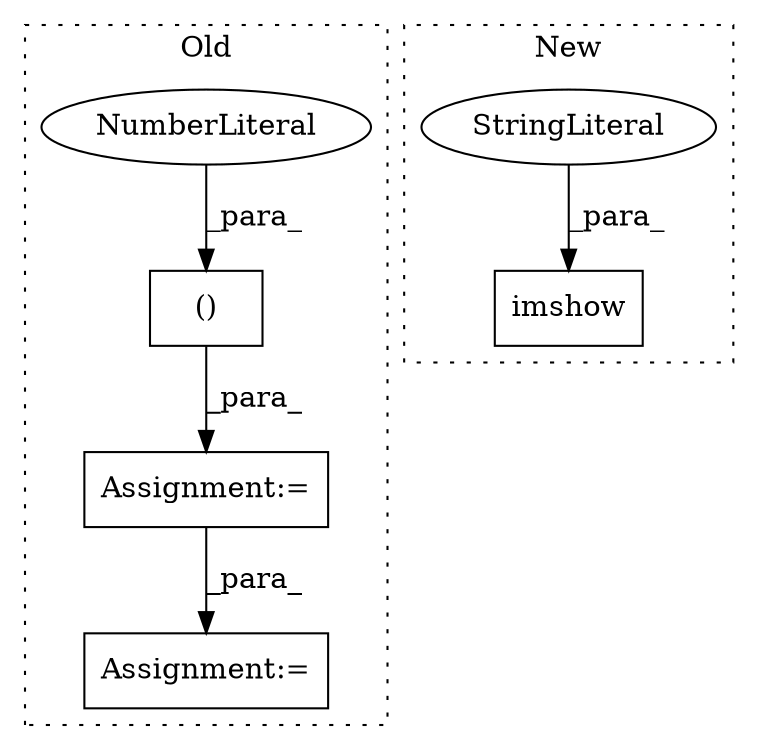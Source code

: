 digraph G {
subgraph cluster0 {
1 [label="()" a="106" s="5637" l="47" shape="box"];
4 [label="Assignment:=" a="7" s="5697" l="1" shape="box"];
5 [label="NumberLiteral" a="34" s="5682" l="2" shape="ellipse"];
6 [label="Assignment:=" a="7" s="5767" l="1" shape="box"];
label = "Old";
style="dotted";
}
subgraph cluster1 {
2 [label="imshow" a="32" s="6184,6224" l="7,1" shape="box"];
3 [label="StringLiteral" a="45" s="6218" l="6" shape="ellipse"];
label = "New";
style="dotted";
}
1 -> 4 [label="_para_"];
3 -> 2 [label="_para_"];
4 -> 6 [label="_para_"];
5 -> 1 [label="_para_"];
}